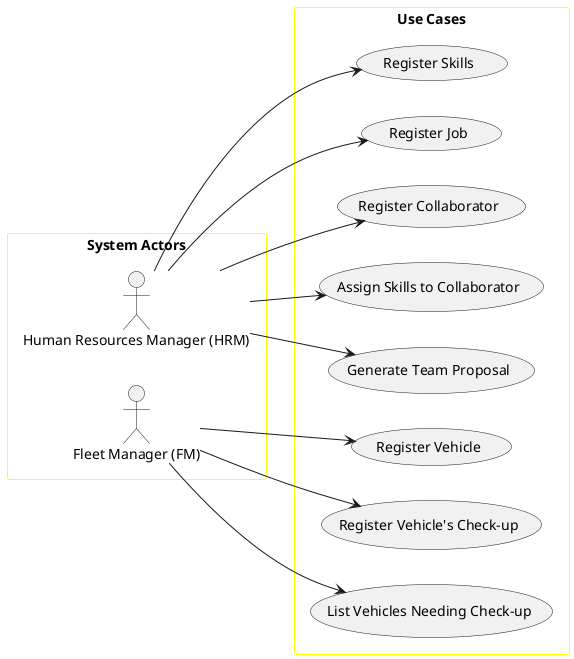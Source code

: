 @startuml
'skinparam monochrome true
skinparam packageStyle rectangle
'skinparam shadowing false

skinparam rectangle{
    BorderColor yellow
}

left to right direction

rectangle "System Actors" as actors {
    actor HRM as "Human Resources Manager (HRM)"
    actor FM as "Fleet Manager (FM)"

}

rectangle "Use Cases" as usecases{
    usecase US01 as "Register Skills"
    usecase US02 as "Register Job"
    usecase US03 as "Register Collaborator"
    usecase US04 as "Assign Skills to Collaborator"
    usecase US05 as "Generate Team Proposal"
    usecase US06 as "Register Vehicle"
    usecase US07 as "Register Vehicle's Check-up"
    usecase US08 as "List Vehicles Needing Check-up"
}

HRM --> US01
HRM --> US02
HRM --> US03
HRM --> US04
HRM --> US05

FM --> US06
FM --> US07
FM --> US08

@enduml
